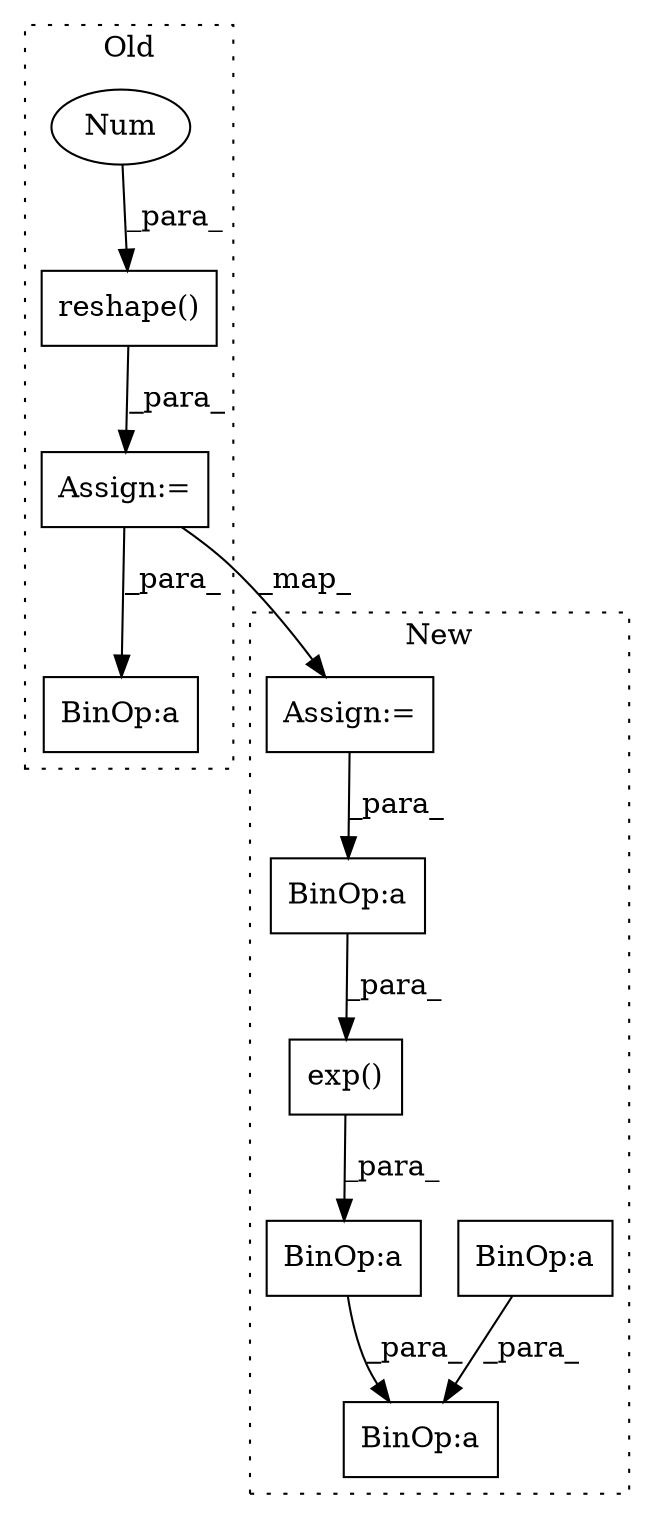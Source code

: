 digraph G {
subgraph cluster0 {
1 [label="reshape()" a="75" s="7745,7796" l="12,1" shape="box"];
7 [label="Num" a="76" s="7779" l="2" shape="ellipse"];
8 [label="BinOp:a" a="82" s="8243" l="3" shape="box"];
9 [label="Assign:=" a="68" s="8002" l="3" shape="box"];
label = "Old";
style="dotted";
}
subgraph cluster1 {
2 [label="exp()" a="75" s="7862,7885" l="8,1" shape="box"];
3 [label="BinOp:a" a="82" s="8090" l="3" shape="box"];
4 [label="BinOp:a" a="82" s="7910" l="3" shape="box"];
5 [label="BinOp:a" a="82" s="8113" l="3" shape="box"];
6 [label="BinOp:a" a="82" s="7873" l="3" shape="box"];
10 [label="Assign:=" a="68" s="7793" l="3" shape="box"];
label = "New";
style="dotted";
}
1 -> 9 [label="_para_"];
2 -> 4 [label="_para_"];
4 -> 3 [label="_para_"];
5 -> 3 [label="_para_"];
6 -> 2 [label="_para_"];
7 -> 1 [label="_para_"];
9 -> 10 [label="_map_"];
9 -> 8 [label="_para_"];
10 -> 6 [label="_para_"];
}